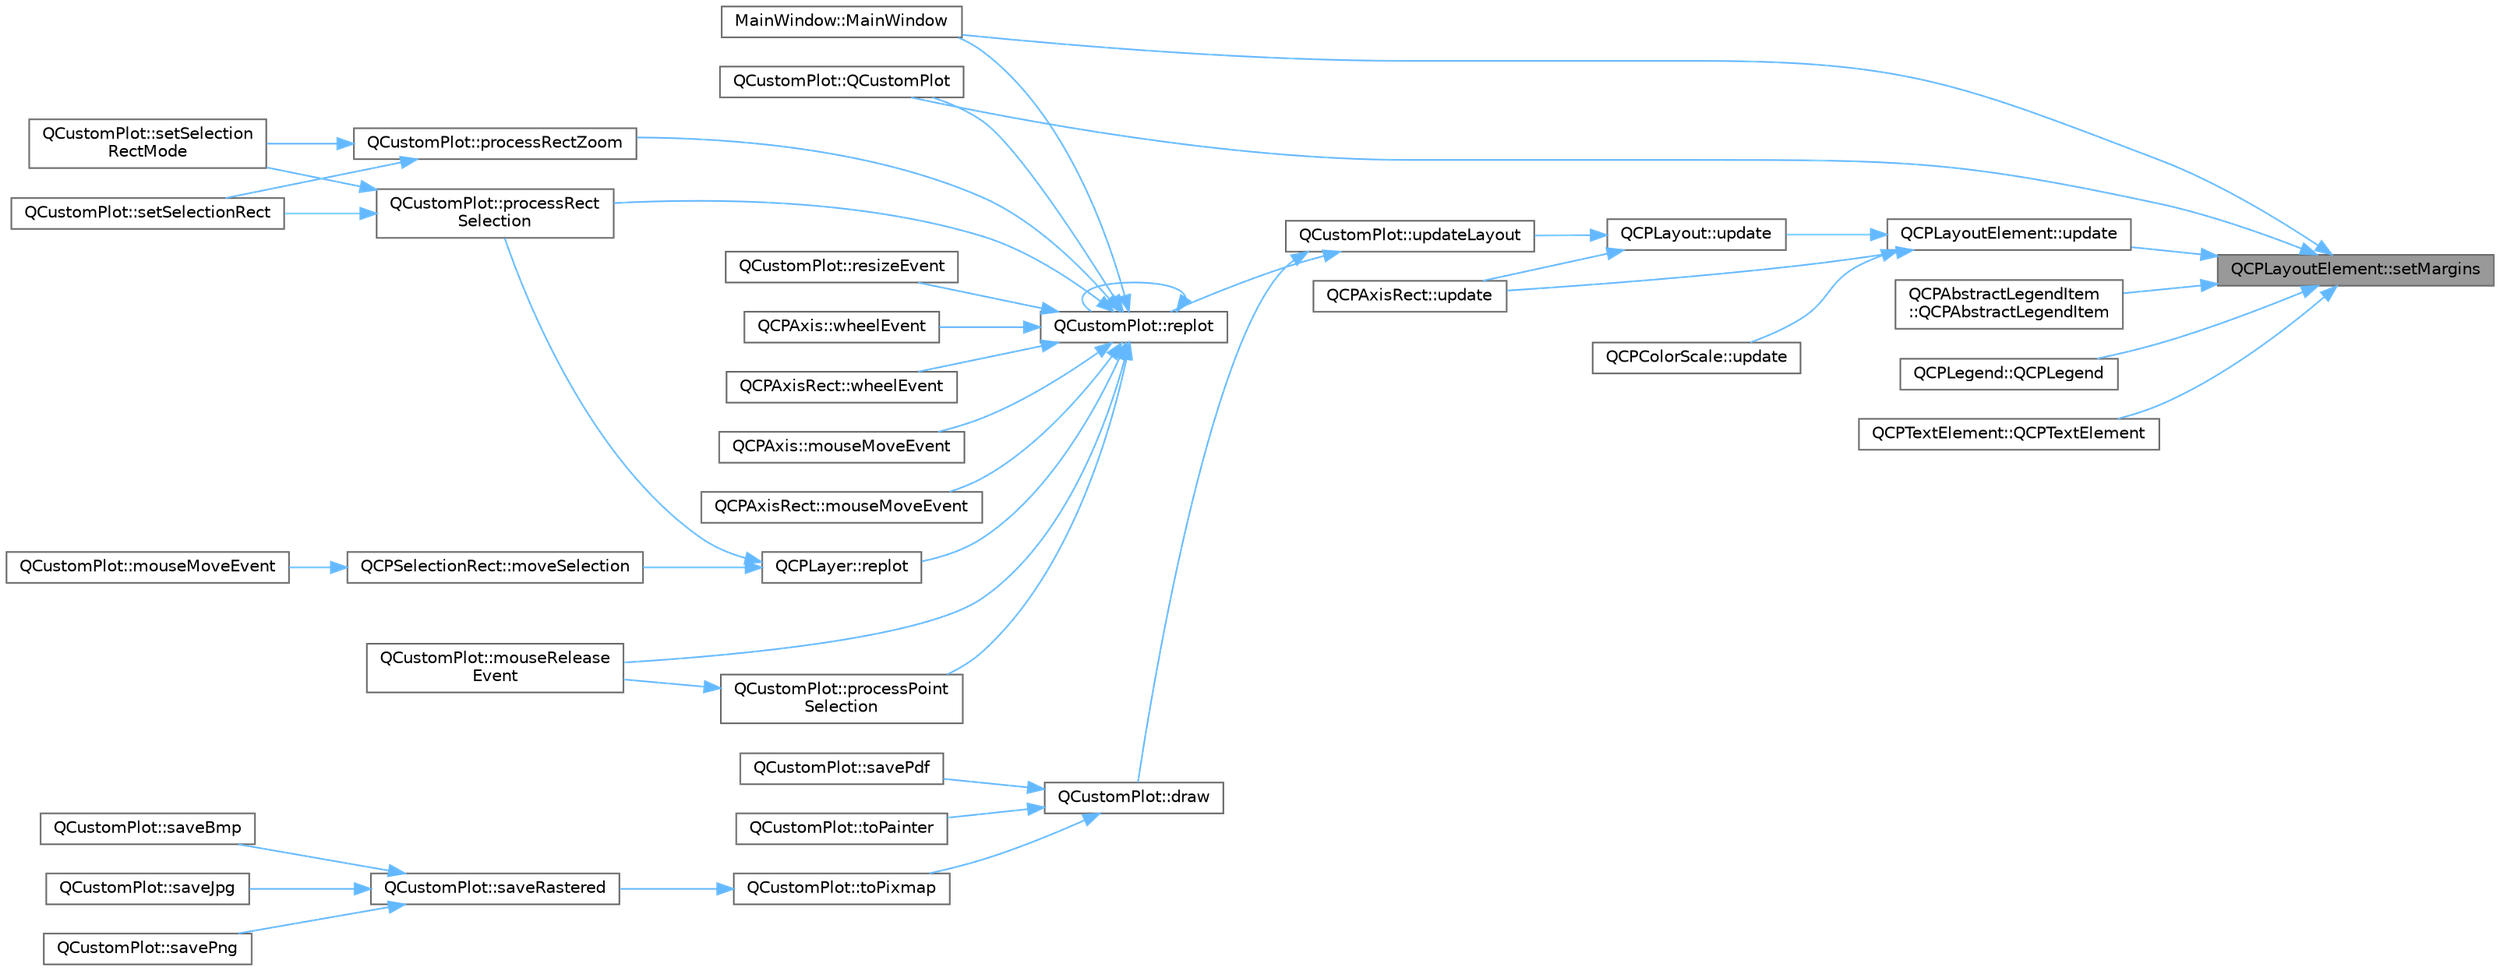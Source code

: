 digraph "QCPLayoutElement::setMargins"
{
 // LATEX_PDF_SIZE
  bgcolor="transparent";
  edge [fontname=Helvetica,fontsize=10,labelfontname=Helvetica,labelfontsize=10];
  node [fontname=Helvetica,fontsize=10,shape=box,height=0.2,width=0.4];
  rankdir="RL";
  Node1 [label="QCPLayoutElement::setMargins",height=0.2,width=0.4,color="gray40", fillcolor="grey60", style="filled", fontcolor="black",tooltip=" "];
  Node1 -> Node2 [dir="back",color="steelblue1",style="solid"];
  Node2 [label="MainWindow::MainWindow",height=0.2,width=0.4,color="grey40", fillcolor="white", style="filled",URL="$class_main_window.html#a8b244be8b7b7db1b08de2a2acb9409db",tooltip=" "];
  Node1 -> Node3 [dir="back",color="steelblue1",style="solid"];
  Node3 [label="QCPAbstractLegendItem\l::QCPAbstractLegendItem",height=0.2,width=0.4,color="grey40", fillcolor="white", style="filled",URL="$class_q_c_p_abstract_legend_item.html#afaff87610e8da0fa238ecf552872d774",tooltip=" "];
  Node1 -> Node4 [dir="back",color="steelblue1",style="solid"];
  Node4 [label="QCPLegend::QCPLegend",height=0.2,width=0.4,color="grey40", fillcolor="white", style="filled",URL="$class_q_c_p_legend.html#a0001a456989bd07ea378883651fabd72",tooltip=" "];
  Node1 -> Node5 [dir="back",color="steelblue1",style="solid"];
  Node5 [label="QCPTextElement::QCPTextElement",height=0.2,width=0.4,color="grey40", fillcolor="white", style="filled",URL="$class_q_c_p_text_element.html#ae1de18bdb1e7ba959f132018dd9a0258",tooltip=" "];
  Node1 -> Node6 [dir="back",color="steelblue1",style="solid"];
  Node6 [label="QCustomPlot::QCustomPlot",height=0.2,width=0.4,color="grey40", fillcolor="white", style="filled",URL="$class_q_custom_plot.html#a45b99626558651a6428b83972b0b34b8",tooltip=" "];
  Node1 -> Node7 [dir="back",color="steelblue1",style="solid"];
  Node7 [label="QCPLayoutElement::update",height=0.2,width=0.4,color="grey40", fillcolor="white", style="filled",URL="$class_q_c_p_layout_element.html#a929c2ec62e0e0e1d8418eaa802e2af9b",tooltip=" "];
  Node7 -> Node8 [dir="back",color="steelblue1",style="solid"];
  Node8 [label="QCPLayout::update",height=0.2,width=0.4,color="grey40", fillcolor="white", style="filled",URL="$class_q_c_p_layout.html#a48ecc9c98ea90b547c3e27a931a8f7bd",tooltip=" "];
  Node8 -> Node9 [dir="back",color="steelblue1",style="solid"];
  Node9 [label="QCPAxisRect::update",height=0.2,width=0.4,color="grey40", fillcolor="white", style="filled",URL="$class_q_c_p_axis_rect.html#add049d464b9ef2ccdc638adc4ccb4aca",tooltip=" "];
  Node8 -> Node10 [dir="back",color="steelblue1",style="solid"];
  Node10 [label="QCustomPlot::updateLayout",height=0.2,width=0.4,color="grey40", fillcolor="white", style="filled",URL="$class_q_custom_plot.html#a6e6693e2c249f65437382ffd93405e04",tooltip=" "];
  Node10 -> Node11 [dir="back",color="steelblue1",style="solid"];
  Node11 [label="QCustomPlot::draw",height=0.2,width=0.4,color="grey40", fillcolor="white", style="filled",URL="$class_q_custom_plot.html#ad7a7d878bf050f101a43008e7d8fdb52",tooltip=" "];
  Node11 -> Node12 [dir="back",color="steelblue1",style="solid"];
  Node12 [label="QCustomPlot::savePdf",height=0.2,width=0.4,color="grey40", fillcolor="white", style="filled",URL="$class_q_custom_plot.html#ad5acd34f6b39c3516887d7e54fec2412",tooltip=" "];
  Node11 -> Node13 [dir="back",color="steelblue1",style="solid"];
  Node13 [label="QCustomPlot::toPainter",height=0.2,width=0.4,color="grey40", fillcolor="white", style="filled",URL="$class_q_custom_plot.html#a1be68d5c0f1e086d6374d1340a193fb9",tooltip=" "];
  Node11 -> Node14 [dir="back",color="steelblue1",style="solid"];
  Node14 [label="QCustomPlot::toPixmap",height=0.2,width=0.4,color="grey40", fillcolor="white", style="filled",URL="$class_q_custom_plot.html#aabb974d71ce96c137dc04eb6eab844fe",tooltip=" "];
  Node14 -> Node15 [dir="back",color="steelblue1",style="solid"];
  Node15 [label="QCustomPlot::saveRastered",height=0.2,width=0.4,color="grey40", fillcolor="white", style="filled",URL="$class_q_custom_plot.html#ad7723ce2edfa270632ef42b03a444352",tooltip=" "];
  Node15 -> Node16 [dir="back",color="steelblue1",style="solid"];
  Node16 [label="QCustomPlot::saveBmp",height=0.2,width=0.4,color="grey40", fillcolor="white", style="filled",URL="$class_q_custom_plot.html#ae3a86ed0795670e50afa21759d4fa13d",tooltip=" "];
  Node15 -> Node17 [dir="back",color="steelblue1",style="solid"];
  Node17 [label="QCustomPlot::saveJpg",height=0.2,width=0.4,color="grey40", fillcolor="white", style="filled",URL="$class_q_custom_plot.html#a76f0d278e630a711fa6f48048cfd83e4",tooltip=" "];
  Node15 -> Node18 [dir="back",color="steelblue1",style="solid"];
  Node18 [label="QCustomPlot::savePng",height=0.2,width=0.4,color="grey40", fillcolor="white", style="filled",URL="$class_q_custom_plot.html#ac92cc9256d12f354b40a4be4600b5fb9",tooltip=" "];
  Node10 -> Node19 [dir="back",color="steelblue1",style="solid"];
  Node19 [label="QCustomPlot::replot",height=0.2,width=0.4,color="grey40", fillcolor="white", style="filled",URL="$class_q_custom_plot.html#aa4bfe7d70dbe67e81d877819b75ab9af",tooltip=" "];
  Node19 -> Node2 [dir="back",color="steelblue1",style="solid"];
  Node19 -> Node20 [dir="back",color="steelblue1",style="solid"];
  Node20 [label="QCPAxis::mouseMoveEvent",height=0.2,width=0.4,color="grey40", fillcolor="white", style="filled",URL="$class_q_c_p_axis.html#a2a89a13440eec099fc2327c2672be0cd",tooltip=" "];
  Node19 -> Node21 [dir="back",color="steelblue1",style="solid"];
  Node21 [label="QCPAxisRect::mouseMoveEvent",height=0.2,width=0.4,color="grey40", fillcolor="white", style="filled",URL="$class_q_c_p_axis_rect.html#a9cd27ad8c5cfb49aefd9dbb30def4beb",tooltip=" "];
  Node19 -> Node22 [dir="back",color="steelblue1",style="solid"];
  Node22 [label="QCustomPlot::mouseRelease\lEvent",height=0.2,width=0.4,color="grey40", fillcolor="white", style="filled",URL="$class_q_custom_plot.html#adc24846f52199e5a9bc35c387a6ce68d",tooltip=" "];
  Node19 -> Node23 [dir="back",color="steelblue1",style="solid"];
  Node23 [label="QCustomPlot::processPoint\lSelection",height=0.2,width=0.4,color="grey40", fillcolor="white", style="filled",URL="$class_q_custom_plot.html#ac13c10fff6613e3e80e13c787b010838",tooltip=" "];
  Node23 -> Node22 [dir="back",color="steelblue1",style="solid"];
  Node19 -> Node24 [dir="back",color="steelblue1",style="solid"];
  Node24 [label="QCustomPlot::processRect\lSelection",height=0.2,width=0.4,color="grey40", fillcolor="white", style="filled",URL="$class_q_custom_plot.html#ac10849411e1d0e858ea7f29c8ade364c",tooltip=" "];
  Node24 -> Node25 [dir="back",color="steelblue1",style="solid"];
  Node25 [label="QCustomPlot::setSelectionRect",height=0.2,width=0.4,color="grey40", fillcolor="white", style="filled",URL="$class_q_custom_plot.html#a0c09f96df15faa4799ad7051bb16cf33",tooltip=" "];
  Node24 -> Node26 [dir="back",color="steelblue1",style="solid"];
  Node26 [label="QCustomPlot::setSelection\lRectMode",height=0.2,width=0.4,color="grey40", fillcolor="white", style="filled",URL="$class_q_custom_plot.html#a810ef958ebe84db661c7288b526c0deb",tooltip=" "];
  Node19 -> Node27 [dir="back",color="steelblue1",style="solid"];
  Node27 [label="QCustomPlot::processRectZoom",height=0.2,width=0.4,color="grey40", fillcolor="white", style="filled",URL="$class_q_custom_plot.html#a5508a207dcc279f316142f96d984bba3",tooltip=" "];
  Node27 -> Node25 [dir="back",color="steelblue1",style="solid"];
  Node27 -> Node26 [dir="back",color="steelblue1",style="solid"];
  Node19 -> Node6 [dir="back",color="steelblue1",style="solid"];
  Node19 -> Node28 [dir="back",color="steelblue1",style="solid"];
  Node28 [label="QCPLayer::replot",height=0.2,width=0.4,color="grey40", fillcolor="white", style="filled",URL="$class_q_c_p_layer.html#adefd53b6db02f470151c416f42e37180",tooltip=" "];
  Node28 -> Node29 [dir="back",color="steelblue1",style="solid"];
  Node29 [label="QCPSelectionRect::moveSelection",height=0.2,width=0.4,color="grey40", fillcolor="white", style="filled",URL="$class_q_c_p_selection_rect.html#a95c3f1700be2a6d7bba0fe56ece5fbb1",tooltip=" "];
  Node29 -> Node30 [dir="back",color="steelblue1",style="solid"];
  Node30 [label="QCustomPlot::mouseMoveEvent",height=0.2,width=0.4,color="grey40", fillcolor="white", style="filled",URL="$class_q_custom_plot.html#ae7abdc93b26d2ad4632c1ab75ae5b46f",tooltip=" "];
  Node28 -> Node24 [dir="back",color="steelblue1",style="solid"];
  Node19 -> Node19 [dir="back",color="steelblue1",style="solid"];
  Node19 -> Node31 [dir="back",color="steelblue1",style="solid"];
  Node31 [label="QCustomPlot::resizeEvent",height=0.2,width=0.4,color="grey40", fillcolor="white", style="filled",URL="$class_q_custom_plot.html#af5b69dc6a431562ecdd1d0718bcbdf70",tooltip=" "];
  Node19 -> Node32 [dir="back",color="steelblue1",style="solid"];
  Node32 [label="QCPAxis::wheelEvent",height=0.2,width=0.4,color="grey40", fillcolor="white", style="filled",URL="$class_q_c_p_axis.html#a71643d27524a843230b5ba68085b3d9b",tooltip=" "];
  Node19 -> Node33 [dir="back",color="steelblue1",style="solid"];
  Node33 [label="QCPAxisRect::wheelEvent",height=0.2,width=0.4,color="grey40", fillcolor="white", style="filled",URL="$class_q_c_p_axis_rect.html#a93eeaa0c127d6d6fe8171b2455080262",tooltip=" "];
  Node7 -> Node9 [dir="back",color="steelblue1",style="solid"];
  Node7 -> Node34 [dir="back",color="steelblue1",style="solid"];
  Node34 [label="QCPColorScale::update",height=0.2,width=0.4,color="grey40", fillcolor="white", style="filled",URL="$class_q_c_p_color_scale.html#a259dcb6d3053a2cc3c197e9b1191ddbe",tooltip=" "];
}
